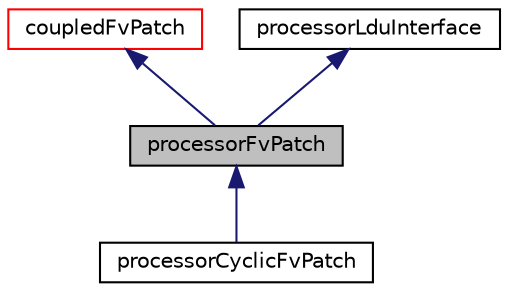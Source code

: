 digraph "processorFvPatch"
{
  bgcolor="transparent";
  edge [fontname="Helvetica",fontsize="10",labelfontname="Helvetica",labelfontsize="10"];
  node [fontname="Helvetica",fontsize="10",shape=record];
  Node0 [label="processorFvPatch",height=0.2,width=0.4,color="black", fillcolor="grey75", style="filled", fontcolor="black"];
  Node1 -> Node0 [dir="back",color="midnightblue",fontsize="10",style="solid",fontname="Helvetica"];
  Node1 [label="coupledFvPatch",height=0.2,width=0.4,color="red",URL="$a23617.html",tooltip="An abstract base class for patches that couple regions of the computational domain e..."];
  Node4 -> Node0 [dir="back",color="midnightblue",fontsize="10",style="solid",fontname="Helvetica"];
  Node4 [label="processorLduInterface",height=0.2,width=0.4,color="black",URL="$a27909.html",tooltip="An abstract base class for processor coupled interfaces. "];
  Node0 -> Node5 [dir="back",color="midnightblue",fontsize="10",style="solid",fontname="Helvetica"];
  Node5 [label="processorCyclicFvPatch",height=0.2,width=0.4,color="black",URL="$a23653.html",tooltip="Processor patch. "];
}
